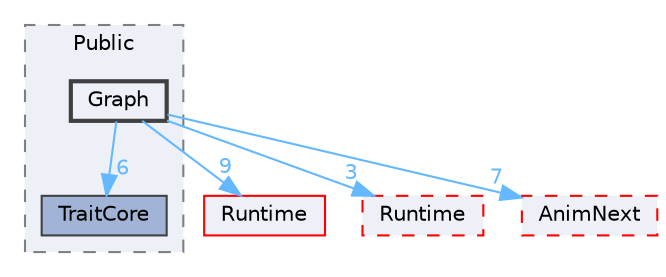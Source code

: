digraph "Graph"
{
 // INTERACTIVE_SVG=YES
 // LATEX_PDF_SIZE
  bgcolor="transparent";
  edge [fontname=Helvetica,fontsize=10,labelfontname=Helvetica,labelfontsize=10];
  node [fontname=Helvetica,fontsize=10,shape=box,height=0.2,width=0.4];
  compound=true
  subgraph clusterdir_fe7a790aba818ef5f4ecb0c4f8b94358 {
    graph [ bgcolor="#edf0f7", pencolor="grey50", label="Public", fontname=Helvetica,fontsize=10 style="filled,dashed", URL="dir_fe7a790aba818ef5f4ecb0c4f8b94358.html",tooltip=""]
  dir_57cad2a48d20c7d14495c50177f1ac25 [label="TraitCore", fillcolor="#a2b4d6", color="grey25", style="filled", URL="dir_57cad2a48d20c7d14495c50177f1ac25.html",tooltip=""];
  dir_3bec582057289d99f439e68050e303b1 [label="Graph", fillcolor="#edf0f7", color="grey25", style="filled,bold", URL="dir_3bec582057289d99f439e68050e303b1.html",tooltip=""];
  }
  dir_7536b172fbd480bfd146a1b1acd6856b [label="Runtime", fillcolor="#edf0f7", color="red", style="filled", URL="dir_7536b172fbd480bfd146a1b1acd6856b.html",tooltip=""];
  dir_a60e1ce30f7313164a0e11a69cddad56 [label="Runtime", fillcolor="#edf0f7", color="red", style="filled,dashed", URL="dir_a60e1ce30f7313164a0e11a69cddad56.html",tooltip=""];
  dir_ebfc70b225cdd53f599c3ad0db76b4bf [label="AnimNext", fillcolor="#edf0f7", color="red", style="filled,dashed", URL="dir_ebfc70b225cdd53f599c3ad0db76b4bf.html",tooltip=""];
  dir_3bec582057289d99f439e68050e303b1->dir_57cad2a48d20c7d14495c50177f1ac25 [headlabel="6", labeldistance=1.5 headhref="dir_000453_001207.html" href="dir_000453_001207.html" color="steelblue1" fontcolor="steelblue1"];
  dir_3bec582057289d99f439e68050e303b1->dir_7536b172fbd480bfd146a1b1acd6856b [headlabel="9", labeldistance=1.5 headhref="dir_000453_000984.html" href="dir_000453_000984.html" color="steelblue1" fontcolor="steelblue1"];
  dir_3bec582057289d99f439e68050e303b1->dir_a60e1ce30f7313164a0e11a69cddad56 [headlabel="3", labeldistance=1.5 headhref="dir_000453_000983.html" href="dir_000453_000983.html" color="steelblue1" fontcolor="steelblue1"];
  dir_3bec582057289d99f439e68050e303b1->dir_ebfc70b225cdd53f599c3ad0db76b4bf [headlabel="7", labeldistance=1.5 headhref="dir_000453_000042.html" href="dir_000453_000042.html" color="steelblue1" fontcolor="steelblue1"];
}
